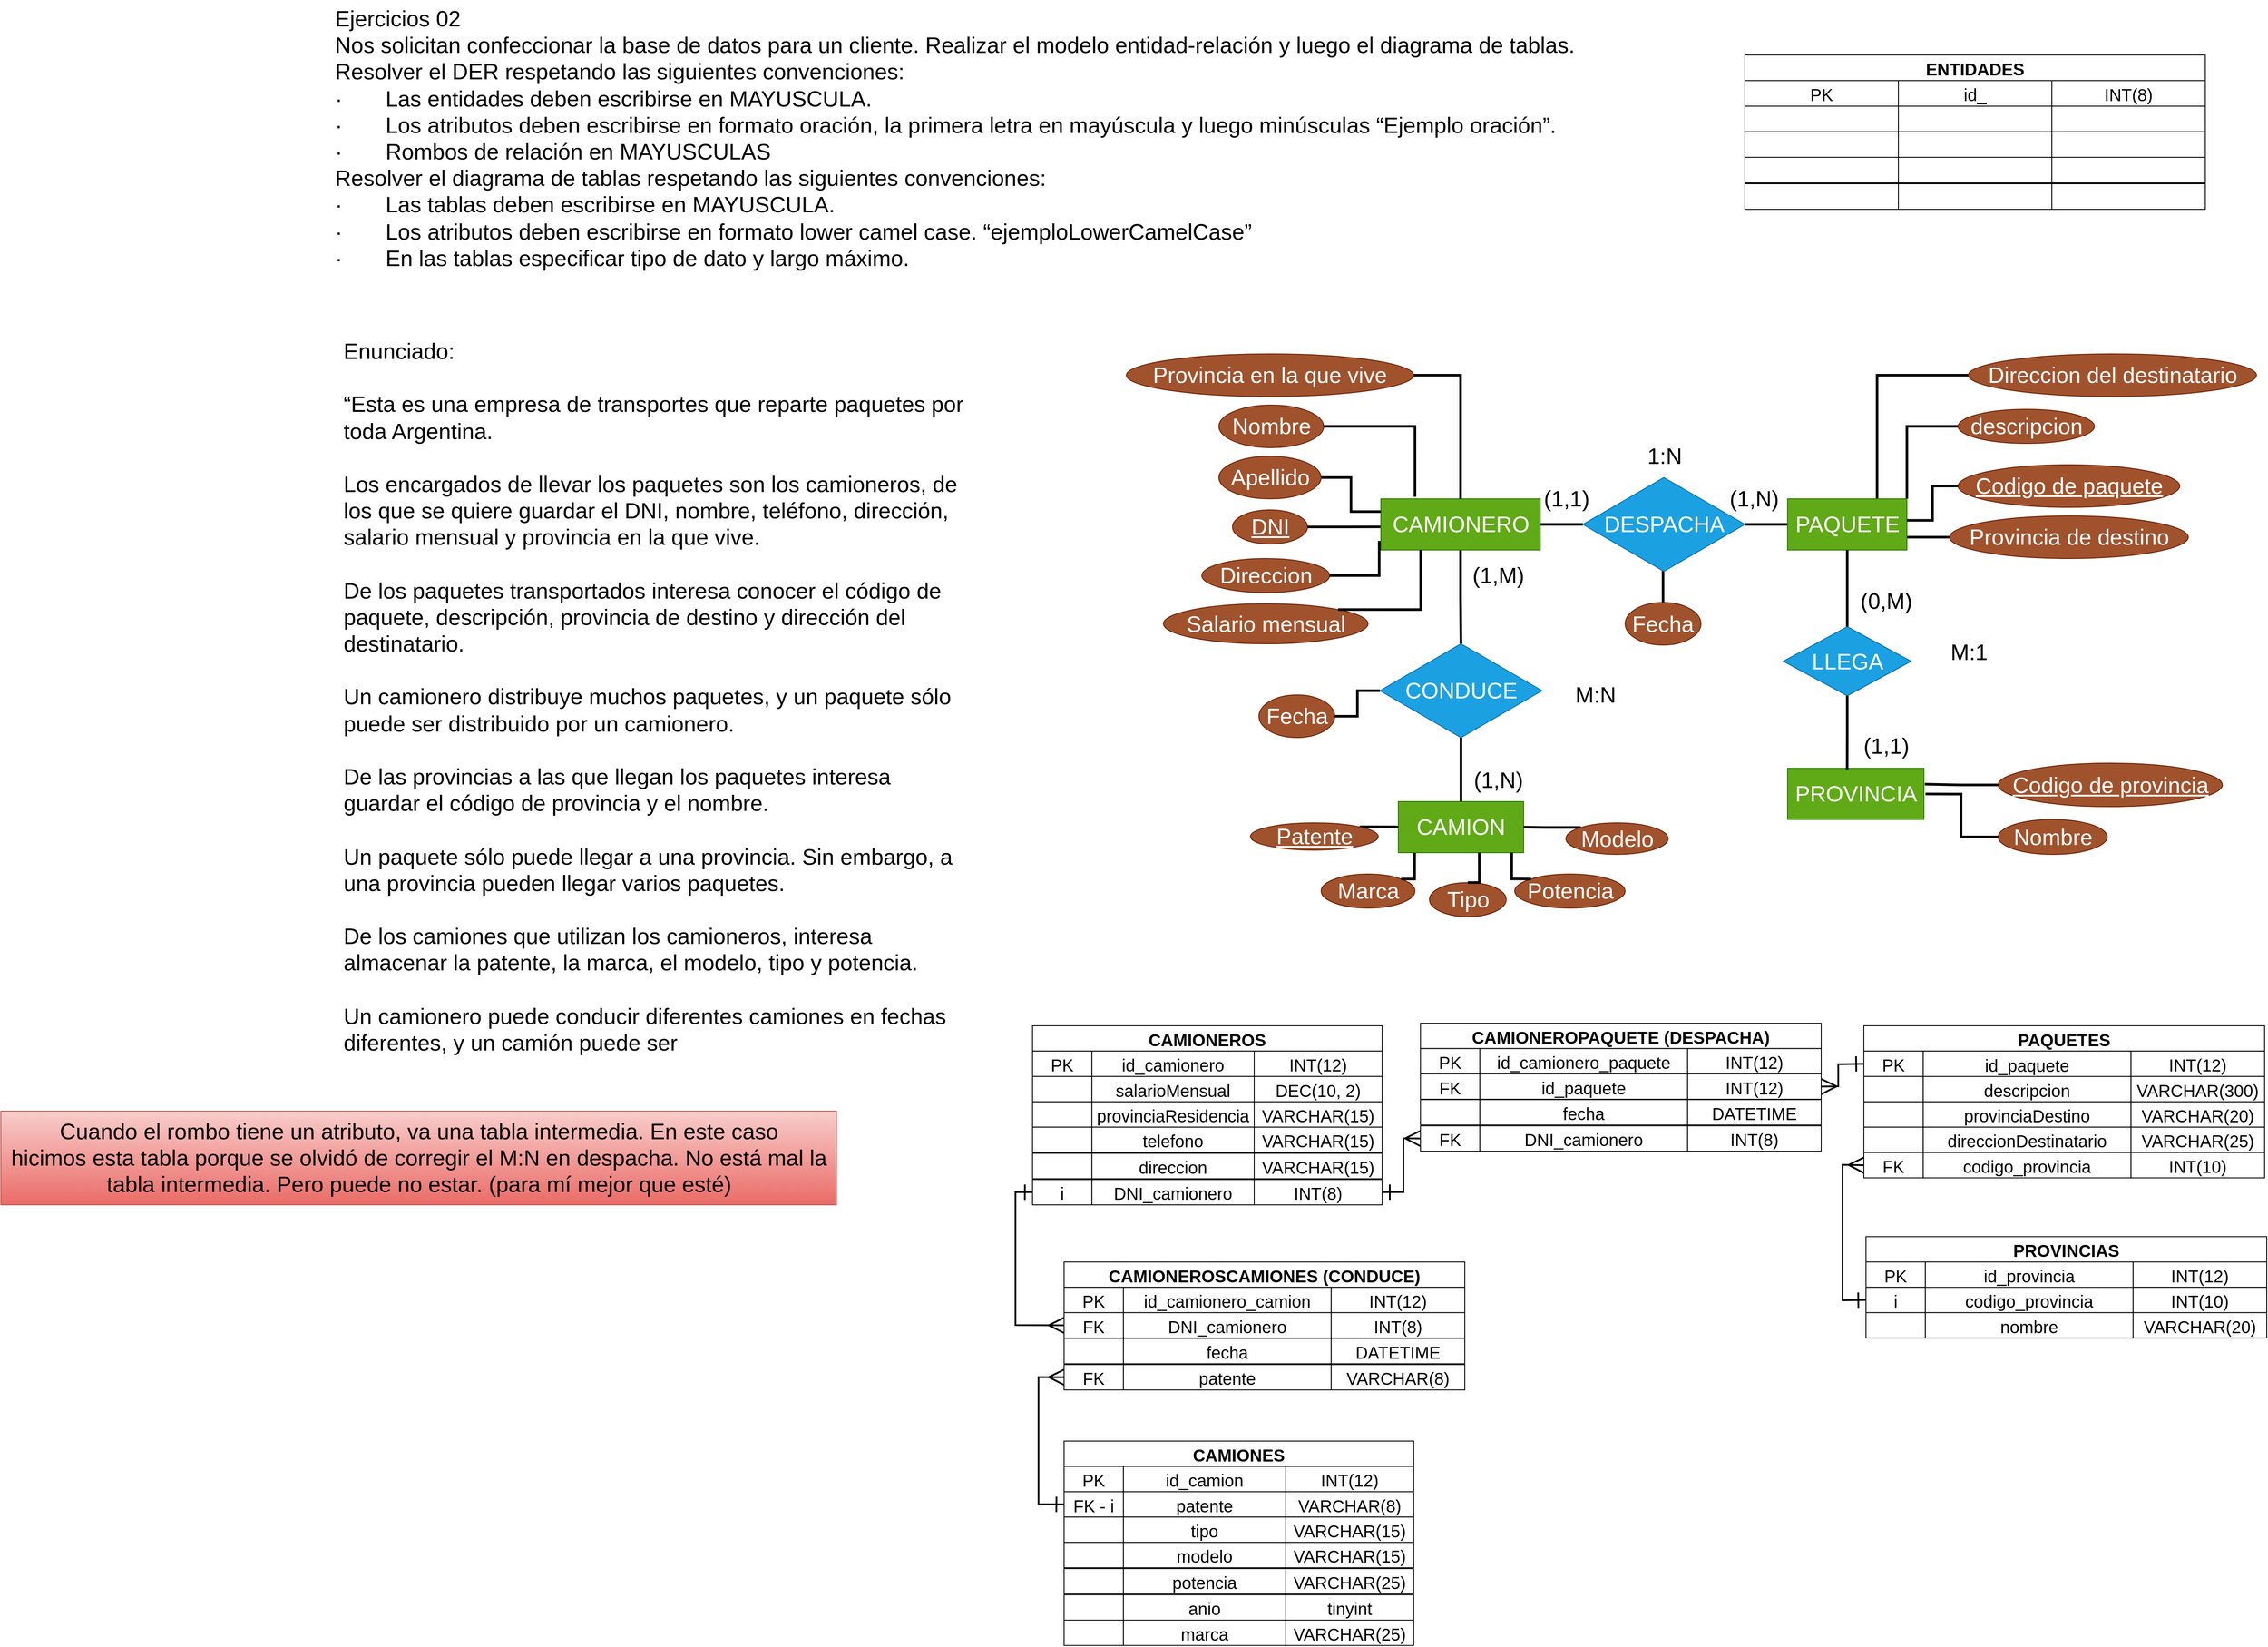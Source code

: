 <mxfile version="27.0.3">
  <diagram id="R2lEEEUBdFMjLlhIrx00" name="Page-1">
    <mxGraphModel dx="4422" dy="2402" grid="1" gridSize="10" guides="1" tooltips="1" connect="1" arrows="1" fold="1" page="1" pageScale="1" pageWidth="850" pageHeight="1100" math="0" shadow="0" extFonts="Permanent Marker^https://fonts.googleapis.com/css?family=Permanent+Marker">
      <root>
        <mxCell id="0" />
        <mxCell id="1" parent="0" />
        <mxCell id="cjYBByrVhoPnJ-2IZSXI-26" style="edgeStyle=orthogonalEdgeStyle;rounded=0;orthogonalLoop=1;jettySize=auto;html=1;exitX=1;exitY=0.5;exitDx=0;exitDy=0;entryX=0;entryY=0.5;entryDx=0;entryDy=0;endArrow=none;startFill=0;strokeWidth=3;fontSize=26;" edge="1" parent="1" source="cjYBByrVhoPnJ-2IZSXI-27" target="cjYBByrVhoPnJ-2IZSXI-39">
          <mxGeometry relative="1" as="geometry" />
        </mxCell>
        <mxCell id="cjYBByrVhoPnJ-2IZSXI-83" style="edgeStyle=orthogonalEdgeStyle;rounded=0;orthogonalLoop=1;jettySize=auto;html=1;exitX=0.5;exitY=1;exitDx=0;exitDy=0;entryX=0.5;entryY=0;entryDx=0;entryDy=0;endArrow=none;startFill=0;strokeWidth=3;" edge="1" parent="1" source="cjYBByrVhoPnJ-2IZSXI-27" target="cjYBByrVhoPnJ-2IZSXI-82">
          <mxGeometry relative="1" as="geometry" />
        </mxCell>
        <mxCell id="cjYBByrVhoPnJ-2IZSXI-27" value="CAMIONERO" style="rounded=0;whiteSpace=wrap;html=1;fontSize=26;fillColor=#60a917;fontColor=#ffffff;strokeColor=#2D7600;" vertex="1" parent="1">
          <mxGeometry x="418.5" y="-465" width="187" height="60" as="geometry" />
        </mxCell>
        <mxCell id="cjYBByrVhoPnJ-2IZSXI-28" style="edgeStyle=orthogonalEdgeStyle;rounded=0;orthogonalLoop=1;jettySize=auto;html=1;exitX=1;exitY=0.5;exitDx=0;exitDy=0;entryX=0.214;entryY=-0.04;entryDx=0;entryDy=0;strokeWidth=3;endArrow=none;startFill=0;fontSize=26;entryPerimeter=0;" edge="1" parent="1" source="cjYBByrVhoPnJ-2IZSXI-29" target="cjYBByrVhoPnJ-2IZSXI-27">
          <mxGeometry relative="1" as="geometry" />
        </mxCell>
        <mxCell id="cjYBByrVhoPnJ-2IZSXI-29" value="Nombre" style="ellipse;whiteSpace=wrap;html=1;fontSize=26;fillColor=#a0522d;fontColor=#ffffff;strokeColor=#6D1F00;" vertex="1" parent="1">
          <mxGeometry x="228.5" y="-575" width="123" height="50" as="geometry" />
        </mxCell>
        <mxCell id="cjYBByrVhoPnJ-2IZSXI-30" style="edgeStyle=orthogonalEdgeStyle;rounded=0;orthogonalLoop=1;jettySize=auto;html=1;exitX=1;exitY=0.5;exitDx=0;exitDy=0;entryX=0;entryY=0.25;entryDx=0;entryDy=0;strokeWidth=3;endArrow=none;startFill=0;fontSize=26;" edge="1" parent="1" source="cjYBByrVhoPnJ-2IZSXI-31" target="cjYBByrVhoPnJ-2IZSXI-27">
          <mxGeometry relative="1" as="geometry" />
        </mxCell>
        <mxCell id="cjYBByrVhoPnJ-2IZSXI-31" value="Apellido" style="ellipse;whiteSpace=wrap;html=1;fontSize=26;fillColor=#a0522d;fontColor=#ffffff;strokeColor=#6D1F00;" vertex="1" parent="1">
          <mxGeometry x="228.5" y="-515" width="120" height="50" as="geometry" />
        </mxCell>
        <mxCell id="cjYBByrVhoPnJ-2IZSXI-32" value="&lt;u&gt;DNI&lt;/u&gt;" style="ellipse;whiteSpace=wrap;html=1;fontSize=26;fillColor=#a0522d;fontColor=#ffffff;strokeColor=#6D1F00;" vertex="1" parent="1">
          <mxGeometry x="244.5" y="-452" width="88" height="40" as="geometry" />
        </mxCell>
        <mxCell id="cjYBByrVhoPnJ-2IZSXI-33" value="Direccion" style="ellipse;whiteSpace=wrap;html=1;fontSize=26;fillColor=#a0522d;fontColor=#ffffff;strokeColor=#6D1F00;" vertex="1" parent="1">
          <mxGeometry x="208.5" y="-395" width="150" height="40" as="geometry" />
        </mxCell>
        <mxCell id="cjYBByrVhoPnJ-2IZSXI-34" value="Salario mensual" style="ellipse;whiteSpace=wrap;html=1;fontSize=26;fillColor=#a0522d;fontColor=#ffffff;strokeColor=#6D1F00;" vertex="1" parent="1">
          <mxGeometry x="163.5" y="-342" width="240" height="47" as="geometry" />
        </mxCell>
        <mxCell id="cjYBByrVhoPnJ-2IZSXI-35" style="edgeStyle=orthogonalEdgeStyle;rounded=0;orthogonalLoop=1;jettySize=auto;html=1;exitX=1;exitY=0.5;exitDx=0;exitDy=0;entryX=-0.003;entryY=0.547;entryDx=0;entryDy=0;entryPerimeter=0;strokeWidth=3;endArrow=none;startFill=0;fontSize=26;" edge="1" parent="1" source="cjYBByrVhoPnJ-2IZSXI-32" target="cjYBByrVhoPnJ-2IZSXI-27">
          <mxGeometry relative="1" as="geometry" />
        </mxCell>
        <mxCell id="cjYBByrVhoPnJ-2IZSXI-36" style="edgeStyle=orthogonalEdgeStyle;rounded=0;orthogonalLoop=1;jettySize=auto;html=1;exitX=1;exitY=0.5;exitDx=0;exitDy=0;entryX=-0.01;entryY=0.822;entryDx=0;entryDy=0;entryPerimeter=0;strokeWidth=3;endArrow=none;startFill=0;fontSize=26;" edge="1" parent="1" source="cjYBByrVhoPnJ-2IZSXI-33" target="cjYBByrVhoPnJ-2IZSXI-27">
          <mxGeometry relative="1" as="geometry" />
        </mxCell>
        <mxCell id="cjYBByrVhoPnJ-2IZSXI-38" style="edgeStyle=orthogonalEdgeStyle;rounded=0;orthogonalLoop=1;jettySize=auto;html=1;exitX=1;exitY=0.5;exitDx=0;exitDy=0;entryX=0;entryY=0.5;entryDx=0;entryDy=0;endArrow=none;startFill=0;strokeWidth=3;fontSize=26;" edge="1" parent="1" source="cjYBByrVhoPnJ-2IZSXI-39">
          <mxGeometry relative="1" as="geometry">
            <mxPoint x="895.5" y="-435" as="targetPoint" />
          </mxGeometry>
        </mxCell>
        <mxCell id="cjYBByrVhoPnJ-2IZSXI-98" style="edgeStyle=orthogonalEdgeStyle;rounded=0;orthogonalLoop=1;jettySize=auto;html=1;exitX=0.5;exitY=1;exitDx=0;exitDy=0;entryX=0.5;entryY=0;entryDx=0;entryDy=0;endArrow=none;startFill=0;strokeWidth=3;" edge="1" parent="1" source="cjYBByrVhoPnJ-2IZSXI-39" target="cjYBByrVhoPnJ-2IZSXI-97">
          <mxGeometry relative="1" as="geometry" />
        </mxCell>
        <mxCell id="cjYBByrVhoPnJ-2IZSXI-39" value="DESPACHA" style="rhombus;whiteSpace=wrap;html=1;fontSize=26;fillColor=#1ba1e2;fontColor=#ffffff;strokeColor=#006EAF;" vertex="1" parent="1">
          <mxGeometry x="655.5" y="-490" width="190" height="110" as="geometry" />
        </mxCell>
        <mxCell id="cjYBByrVhoPnJ-2IZSXI-40" style="edgeStyle=orthogonalEdgeStyle;rounded=0;orthogonalLoop=1;jettySize=auto;html=1;exitX=0;exitY=0.5;exitDx=0;exitDy=0;entryX=0.75;entryY=0;entryDx=0;entryDy=0;strokeWidth=3;endArrow=none;startFill=0;fontSize=26;" edge="1" parent="1" source="cjYBByrVhoPnJ-2IZSXI-41" target="cjYBByrVhoPnJ-2IZSXI-50">
          <mxGeometry relative="1" as="geometry">
            <mxPoint x="1035.5" y="-465" as="targetPoint" />
          </mxGeometry>
        </mxCell>
        <mxCell id="cjYBByrVhoPnJ-2IZSXI-41" value="Direccion del destinatario" style="ellipse;whiteSpace=wrap;html=1;fontSize=26;fillColor=#a0522d;fontColor=#ffffff;strokeColor=#6D1F00;" vertex="1" parent="1">
          <mxGeometry x="1107.5" y="-635" width="338" height="50" as="geometry" />
        </mxCell>
        <mxCell id="cjYBByrVhoPnJ-2IZSXI-42" style="edgeStyle=orthogonalEdgeStyle;rounded=0;orthogonalLoop=1;jettySize=auto;html=1;exitX=0;exitY=0.5;exitDx=0;exitDy=0;entryX=1;entryY=0;entryDx=0;entryDy=0;strokeWidth=3;endArrow=none;startFill=0;fontSize=26;" edge="1" parent="1" source="cjYBByrVhoPnJ-2IZSXI-43" target="cjYBByrVhoPnJ-2IZSXI-50">
          <mxGeometry relative="1" as="geometry">
            <mxPoint x="1035.5" y="-450" as="targetPoint" />
          </mxGeometry>
        </mxCell>
        <mxCell id="cjYBByrVhoPnJ-2IZSXI-43" value="descripcion" style="ellipse;whiteSpace=wrap;html=1;fontSize=26;fillColor=#a0522d;fontColor=#ffffff;strokeColor=#6D1F00;" vertex="1" parent="1">
          <mxGeometry x="1095.5" y="-570" width="160" height="40" as="geometry" />
        </mxCell>
        <mxCell id="cjYBByrVhoPnJ-2IZSXI-44" value="&lt;u&gt;Codigo de paquete&lt;/u&gt;" style="ellipse;whiteSpace=wrap;html=1;fontSize=26;fillColor=#a0522d;fontColor=#ffffff;strokeColor=#6D1F00;" vertex="1" parent="1">
          <mxGeometry x="1095.5" y="-505" width="260" height="50" as="geometry" />
        </mxCell>
        <mxCell id="cjYBByrVhoPnJ-2IZSXI-45" style="edgeStyle=orthogonalEdgeStyle;rounded=0;orthogonalLoop=1;jettySize=auto;html=1;exitX=0;exitY=0.5;exitDx=0;exitDy=0;entryX=1;entryY=0.75;entryDx=0;entryDy=0;strokeWidth=3;endArrow=none;startFill=0;fontSize=26;" edge="1" parent="1" source="cjYBByrVhoPnJ-2IZSXI-46" target="cjYBByrVhoPnJ-2IZSXI-50">
          <mxGeometry relative="1" as="geometry" />
        </mxCell>
        <mxCell id="cjYBByrVhoPnJ-2IZSXI-46" value="Provincia de destino" style="ellipse;whiteSpace=wrap;html=1;fontSize=26;fillColor=#a0522d;fontColor=#ffffff;strokeColor=#6D1F00;" vertex="1" parent="1">
          <mxGeometry x="1085.5" y="-445" width="280" height="50" as="geometry" />
        </mxCell>
        <mxCell id="cjYBByrVhoPnJ-2IZSXI-47" value="&lt;font&gt;(1,1)&lt;/font&gt;" style="text;html=1;align=center;verticalAlign=middle;resizable=0;points=[];autosize=1;strokeColor=none;fillColor=none;fontSize=26;" vertex="1" parent="1">
          <mxGeometry x="595.5" y="-485" width="80" height="40" as="geometry" />
        </mxCell>
        <mxCell id="cjYBByrVhoPnJ-2IZSXI-48" value="&lt;font&gt;(1,N)&lt;/font&gt;" style="text;html=1;align=center;verticalAlign=middle;resizable=0;points=[];autosize=1;strokeColor=none;fillColor=none;fontSize=26;" vertex="1" parent="1">
          <mxGeometry x="815.5" y="-485" width="80" height="40" as="geometry" />
        </mxCell>
        <mxCell id="cjYBByrVhoPnJ-2IZSXI-49" value="&lt;div&gt;&lt;span style=&quot;background-color: transparent; color: light-dark(rgb(0, 0, 0), rgb(255, 255, 255));&quot;&gt;1:N&lt;/span&gt;&lt;/div&gt;" style="text;html=1;align=center;verticalAlign=middle;resizable=0;points=[];autosize=1;strokeColor=none;fillColor=none;fontSize=26;" vertex="1" parent="1">
          <mxGeometry x="720.5" y="-535" width="60" height="40" as="geometry" />
        </mxCell>
        <mxCell id="cjYBByrVhoPnJ-2IZSXI-50" value="PAQUETE" style="rounded=0;whiteSpace=wrap;html=1;fontSize=26;fillColor=#60a917;fontColor=#ffffff;strokeColor=#2D7600;" vertex="1" parent="1">
          <mxGeometry x="895.5" y="-465" width="140" height="60" as="geometry" />
        </mxCell>
        <mxCell id="cjYBByrVhoPnJ-2IZSXI-51" value="PROVINCIA" style="rounded=0;whiteSpace=wrap;html=1;fontSize=26;fillColor=#60a917;fontColor=#ffffff;strokeColor=#2D7600;" vertex="1" parent="1">
          <mxGeometry x="895.5" y="-149" width="160" height="60" as="geometry" />
        </mxCell>
        <mxCell id="cjYBByrVhoPnJ-2IZSXI-52" style="edgeStyle=orthogonalEdgeStyle;rounded=0;orthogonalLoop=1;jettySize=auto;html=1;exitX=0;exitY=0.5;exitDx=0;exitDy=0;entryX=1;entryY=0.42;entryDx=0;entryDy=0;entryPerimeter=0;strokeWidth=3;endArrow=none;startFill=0;fontSize=26;" edge="1" parent="1" source="cjYBByrVhoPnJ-2IZSXI-44" target="cjYBByrVhoPnJ-2IZSXI-50">
          <mxGeometry relative="1" as="geometry" />
        </mxCell>
        <mxCell id="cjYBByrVhoPnJ-2IZSXI-54" value="&lt;u&gt;Codigo de provincia&lt;/u&gt;" style="ellipse;whiteSpace=wrap;html=1;fontSize=26;fillColor=#a0522d;fontColor=#ffffff;strokeColor=#6D1F00;" vertex="1" parent="1">
          <mxGeometry x="1142.5" y="-155" width="263" height="51" as="geometry" />
        </mxCell>
        <mxCell id="cjYBByrVhoPnJ-2IZSXI-55" value="Nombre" style="ellipse;whiteSpace=wrap;html=1;fontSize=26;fillColor=#a0522d;fontColor=#ffffff;strokeColor=#6D1F00;" vertex="1" parent="1">
          <mxGeometry x="1142.5" y="-89" width="128" height="41" as="geometry" />
        </mxCell>
        <mxCell id="cjYBByrVhoPnJ-2IZSXI-59" value="LLEGA" style="rhombus;whiteSpace=wrap;html=1;fontSize=26;fillColor=#1ba1e2;fontColor=#ffffff;strokeColor=#006EAF;" vertex="1" parent="1">
          <mxGeometry x="890.5" y="-315" width="150" height="81" as="geometry" />
        </mxCell>
        <mxCell id="cjYBByrVhoPnJ-2IZSXI-60" style="edgeStyle=orthogonalEdgeStyle;rounded=0;orthogonalLoop=1;jettySize=auto;html=1;exitX=0;exitY=0.5;exitDx=0;exitDy=0;entryX=1.011;entryY=0.503;entryDx=0;entryDy=0;entryPerimeter=0;strokeWidth=3;endArrow=none;startFill=0;fontSize=26;" edge="1" parent="1" source="cjYBByrVhoPnJ-2IZSXI-55" target="cjYBByrVhoPnJ-2IZSXI-51">
          <mxGeometry relative="1" as="geometry" />
        </mxCell>
        <mxCell id="cjYBByrVhoPnJ-2IZSXI-62" style="edgeStyle=orthogonalEdgeStyle;rounded=0;orthogonalLoop=1;jettySize=auto;html=1;exitX=0.5;exitY=1;exitDx=0;exitDy=0;entryX=0.437;entryY=0.025;entryDx=0;entryDy=0;entryPerimeter=0;endArrow=none;startFill=0;strokeWidth=3;fontSize=26;" edge="1" parent="1" source="cjYBByrVhoPnJ-2IZSXI-59" target="cjYBByrVhoPnJ-2IZSXI-51">
          <mxGeometry relative="1" as="geometry" />
        </mxCell>
        <mxCell id="cjYBByrVhoPnJ-2IZSXI-63" style="edgeStyle=orthogonalEdgeStyle;rounded=0;orthogonalLoop=1;jettySize=auto;html=1;exitX=0.5;exitY=1;exitDx=0;exitDy=0;entryX=0.5;entryY=0;entryDx=0;entryDy=0;endArrow=none;startFill=0;strokeWidth=3;fontSize=26;" edge="1" parent="1" source="cjYBByrVhoPnJ-2IZSXI-50" target="cjYBByrVhoPnJ-2IZSXI-59">
          <mxGeometry relative="1" as="geometry">
            <mxPoint x="975.5" y="-224" as="sourcePoint" />
            <mxPoint x="975.5" y="-137" as="targetPoint" />
          </mxGeometry>
        </mxCell>
        <mxCell id="cjYBByrVhoPnJ-2IZSXI-64" value="&lt;font&gt;(1,1)&lt;/font&gt;" style="text;html=1;align=center;verticalAlign=middle;resizable=0;points=[];autosize=1;strokeColor=none;fillColor=none;fontSize=26;" vertex="1" parent="1">
          <mxGeometry x="970.5" y="-195" width="80" height="40" as="geometry" />
        </mxCell>
        <mxCell id="cjYBByrVhoPnJ-2IZSXI-65" value="&lt;font&gt;(0,M)&lt;/font&gt;" style="text;html=1;align=center;verticalAlign=middle;resizable=0;points=[];autosize=1;strokeColor=none;fillColor=none;fontSize=26;" vertex="1" parent="1">
          <mxGeometry x="970.5" y="-365" width="80" height="40" as="geometry" />
        </mxCell>
        <mxCell id="cjYBByrVhoPnJ-2IZSXI-66" value="&lt;font&gt;M:1&lt;/font&gt;" style="text;html=1;align=center;verticalAlign=middle;resizable=0;points=[];autosize=1;strokeColor=none;fillColor=none;fontSize=26;" vertex="1" parent="1">
          <mxGeometry x="1072.5" y="-305" width="70" height="40" as="geometry" />
        </mxCell>
        <mxCell id="cjYBByrVhoPnJ-2IZSXI-67" value="Enunciado:&#xa;&#xa;“Esta es una empresa de transportes que reparte paquetes por toda Argentina. &#xa;&#xa;Los encargados de llevar los paquetes son los camioneros, de los que se quiere guardar el DNI, nombre, teléfono, dirección, salario mensual y provincia en la que vive. &#xa;&#xa;De los paquetes transportados interesa conocer el código de paquete, descripción, provincia de destino y dirección del destinatario. &#xa;&#xa;Un camionero distribuye muchos paquetes, y un paquete sólo puede ser distribuido por un camionero. &#xa;&#xa;De las provincias a las que llegan los paquetes interesa guardar el código de provincia y el nombre. &#xa;&#xa;Un paquete sólo puede llegar a una provincia. Sin embargo, a una provincia pueden llegar varios paquetes. &#xa;&#xa;De los camiones que utilizan los camioneros, interesa almacenar la patente, la marca, el modelo, tipo y potencia. &#xa;&#xa;Un camionero puede conducir diferentes camiones en fechas diferentes, y un camión puede ser" style="text;whiteSpace=wrap;fontSize=26;" vertex="1" parent="1">
          <mxGeometry x="-800" y="-660" width="730" height="685" as="geometry" />
        </mxCell>
        <mxCell id="cjYBByrVhoPnJ-2IZSXI-68" value="CAMION" style="rounded=0;whiteSpace=wrap;html=1;fontSize=26;fillColor=#60a917;fontColor=#ffffff;strokeColor=#2D7600;" vertex="1" parent="1">
          <mxGeometry x="439" y="-110" width="147" height="60" as="geometry" />
        </mxCell>
        <mxCell id="cjYBByrVhoPnJ-2IZSXI-72" value="Ejercicios 02&#xa;Nos solicitan confeccionar la base de datos para un cliente. Realizar el modelo entidad-relación y luego el diagrama de tablas.&#xa;Resolver el DER respetando las siguientes convenciones:&#xa;·       Las entidades deben escribirse en MAYUSCULA.&#xa;·       Los atributos deben escribirse en formato oración, la primera letra en mayúscula y luego minúsculas “Ejemplo oración”.&#xa;·       Rombos de relación en MAYUSCULAS&#xa;Resolver el diagrama de tablas respetando las siguientes convenciones:&#xa;·       Las tablas deben escribirse en MAYUSCULA.&#xa;·       Los atributos deben escribirse en formato lower camel case. “ejemploLowerCamelCase”&#xa;·       En las tablas especificar tipo de dato y largo máximo." style="text;whiteSpace=wrap;fontSize=26;" vertex="1" parent="1">
          <mxGeometry x="-810" y="-1050" width="1460" height="310" as="geometry" />
        </mxCell>
        <mxCell id="cjYBByrVhoPnJ-2IZSXI-74" style="edgeStyle=orthogonalEdgeStyle;rounded=0;orthogonalLoop=1;jettySize=auto;html=1;exitX=1;exitY=0;exitDx=0;exitDy=0;entryX=0.25;entryY=1;entryDx=0;entryDy=0;strokeWidth=3;endArrow=none;startFill=0;fontSize=26;" edge="1" parent="1" source="cjYBByrVhoPnJ-2IZSXI-34" target="cjYBByrVhoPnJ-2IZSXI-27">
          <mxGeometry relative="1" as="geometry">
            <mxPoint x="385.5" y="-342.51" as="sourcePoint" />
            <mxPoint x="443.5" y="-383.51" as="targetPoint" />
          </mxGeometry>
        </mxCell>
        <mxCell id="cjYBByrVhoPnJ-2IZSXI-76" style="edgeStyle=orthogonalEdgeStyle;rounded=0;orthogonalLoop=1;jettySize=auto;html=1;exitX=0;exitY=0.5;exitDx=0;exitDy=0;entryX=1.006;entryY=0.31;entryDx=0;entryDy=0;entryPerimeter=0;strokeWidth=3;endArrow=none;startFill=0;fontSize=26;" edge="1" parent="1" source="cjYBByrVhoPnJ-2IZSXI-54" target="cjYBByrVhoPnJ-2IZSXI-51">
          <mxGeometry relative="1" as="geometry">
            <mxPoint x="1152.5" y="-53" as="sourcePoint" />
            <mxPoint x="1067.5" y="-109" as="targetPoint" />
          </mxGeometry>
        </mxCell>
        <mxCell id="cjYBByrVhoPnJ-2IZSXI-85" style="edgeStyle=orthogonalEdgeStyle;rounded=0;orthogonalLoop=1;jettySize=auto;html=1;exitX=1;exitY=0;exitDx=0;exitDy=0;entryX=0;entryY=0.5;entryDx=0;entryDy=0;endArrow=none;startFill=0;strokeWidth=3;" edge="1" parent="1" source="cjYBByrVhoPnJ-2IZSXI-77" target="cjYBByrVhoPnJ-2IZSXI-68">
          <mxGeometry relative="1" as="geometry" />
        </mxCell>
        <mxCell id="cjYBByrVhoPnJ-2IZSXI-77" value="&lt;u&gt;Patente&lt;/u&gt;" style="ellipse;whiteSpace=wrap;html=1;fontSize=26;fillColor=#a0522d;fontColor=#ffffff;strokeColor=#6D1F00;" vertex="1" parent="1">
          <mxGeometry x="265.5" y="-85" width="150" height="32" as="geometry" />
        </mxCell>
        <mxCell id="cjYBByrVhoPnJ-2IZSXI-78" value="Marca" style="ellipse;whiteSpace=wrap;html=1;fontSize=26;fillColor=#a0522d;fontColor=#ffffff;strokeColor=#6D1F00;" vertex="1" parent="1">
          <mxGeometry x="348.5" y="-25" width="110" height="40" as="geometry" />
        </mxCell>
        <mxCell id="cjYBByrVhoPnJ-2IZSXI-89" style="edgeStyle=orthogonalEdgeStyle;rounded=0;orthogonalLoop=1;jettySize=auto;html=1;exitX=0;exitY=0;exitDx=0;exitDy=0;entryX=1;entryY=0.5;entryDx=0;entryDy=0;endArrow=none;startFill=0;strokeWidth=3;" edge="1" parent="1" source="cjYBByrVhoPnJ-2IZSXI-79" target="cjYBByrVhoPnJ-2IZSXI-68">
          <mxGeometry relative="1" as="geometry" />
        </mxCell>
        <mxCell id="cjYBByrVhoPnJ-2IZSXI-79" value="Modelo" style="ellipse;whiteSpace=wrap;html=1;fontSize=26;fillColor=#a0522d;fontColor=#ffffff;strokeColor=#6D1F00;" vertex="1" parent="1">
          <mxGeometry x="635.5" y="-85" width="120" height="37" as="geometry" />
        </mxCell>
        <mxCell id="cjYBByrVhoPnJ-2IZSXI-80" value="Tipo" style="ellipse;whiteSpace=wrap;html=1;fontSize=26;fillColor=#a0522d;fontColor=#ffffff;strokeColor=#6D1F00;" vertex="1" parent="1">
          <mxGeometry x="475.5" y="-15" width="90" height="40" as="geometry" />
        </mxCell>
        <mxCell id="cjYBByrVhoPnJ-2IZSXI-81" value="Potencia" style="ellipse;whiteSpace=wrap;html=1;fontSize=26;fillColor=#a0522d;fontColor=#ffffff;strokeColor=#6D1F00;" vertex="1" parent="1">
          <mxGeometry x="575.5" y="-25" width="129.5" height="40" as="geometry" />
        </mxCell>
        <mxCell id="cjYBByrVhoPnJ-2IZSXI-84" style="edgeStyle=orthogonalEdgeStyle;rounded=0;orthogonalLoop=1;jettySize=auto;html=1;exitX=0.5;exitY=1;exitDx=0;exitDy=0;entryX=0.5;entryY=0;entryDx=0;entryDy=0;endArrow=none;startFill=0;strokeWidth=3;" edge="1" parent="1" source="cjYBByrVhoPnJ-2IZSXI-82" target="cjYBByrVhoPnJ-2IZSXI-68">
          <mxGeometry relative="1" as="geometry" />
        </mxCell>
        <mxCell id="cjYBByrVhoPnJ-2IZSXI-96" style="edgeStyle=orthogonalEdgeStyle;rounded=0;orthogonalLoop=1;jettySize=auto;html=1;exitX=0;exitY=0.5;exitDx=0;exitDy=0;entryX=1;entryY=0.5;entryDx=0;entryDy=0;endArrow=none;startFill=0;strokeWidth=3;" edge="1" parent="1" source="cjYBByrVhoPnJ-2IZSXI-82" target="cjYBByrVhoPnJ-2IZSXI-95">
          <mxGeometry relative="1" as="geometry" />
        </mxCell>
        <mxCell id="cjYBByrVhoPnJ-2IZSXI-82" value="CONDUCE" style="rhombus;whiteSpace=wrap;html=1;fontSize=26;fillColor=#1ba1e2;fontColor=#ffffff;strokeColor=#006EAF;" vertex="1" parent="1">
          <mxGeometry x="417.5" y="-295" width="190" height="110" as="geometry" />
        </mxCell>
        <mxCell id="cjYBByrVhoPnJ-2IZSXI-86" style="edgeStyle=orthogonalEdgeStyle;rounded=0;orthogonalLoop=1;jettySize=auto;html=1;exitX=1;exitY=0;exitDx=0;exitDy=0;entryX=0.13;entryY=1.006;entryDx=0;entryDy=0;entryPerimeter=0;endArrow=none;startFill=0;strokeWidth=3;" edge="1" parent="1" source="cjYBByrVhoPnJ-2IZSXI-78" target="cjYBByrVhoPnJ-2IZSXI-68">
          <mxGeometry relative="1" as="geometry" />
        </mxCell>
        <mxCell id="cjYBByrVhoPnJ-2IZSXI-87" style="edgeStyle=orthogonalEdgeStyle;rounded=0;orthogonalLoop=1;jettySize=auto;html=1;exitX=0.5;exitY=0;exitDx=0;exitDy=0;entryX=0.646;entryY=0.997;entryDx=0;entryDy=0;entryPerimeter=0;endArrow=none;startFill=0;strokeWidth=3;" edge="1" parent="1" source="cjYBByrVhoPnJ-2IZSXI-80" target="cjYBByrVhoPnJ-2IZSXI-68">
          <mxGeometry relative="1" as="geometry" />
        </mxCell>
        <mxCell id="cjYBByrVhoPnJ-2IZSXI-88" style="edgeStyle=orthogonalEdgeStyle;rounded=0;orthogonalLoop=1;jettySize=auto;html=1;exitX=0;exitY=0;exitDx=0;exitDy=0;entryX=0.905;entryY=0.997;entryDx=0;entryDy=0;entryPerimeter=0;endArrow=none;startFill=0;strokeWidth=3;" edge="1" parent="1" source="cjYBByrVhoPnJ-2IZSXI-81" target="cjYBByrVhoPnJ-2IZSXI-68">
          <mxGeometry relative="1" as="geometry" />
        </mxCell>
        <mxCell id="cjYBByrVhoPnJ-2IZSXI-90" value="&lt;font&gt;(1,M)&lt;/font&gt;" style="text;html=1;align=center;verticalAlign=middle;resizable=0;points=[];autosize=1;strokeColor=none;fillColor=none;fontSize=26;" vertex="1" parent="1">
          <mxGeometry x="515.5" y="-395" width="80" height="40" as="geometry" />
        </mxCell>
        <mxCell id="cjYBByrVhoPnJ-2IZSXI-91" value="&lt;font&gt;(1,N)&lt;/font&gt;" style="text;html=1;align=center;verticalAlign=middle;resizable=0;points=[];autosize=1;strokeColor=none;fillColor=none;fontSize=26;" vertex="1" parent="1">
          <mxGeometry x="515.5" y="-155" width="80" height="40" as="geometry" />
        </mxCell>
        <mxCell id="cjYBByrVhoPnJ-2IZSXI-92" value="&lt;div&gt;&lt;span style=&quot;background-color: transparent; color: light-dark(rgb(0, 0, 0), rgb(255, 255, 255));&quot;&gt;M:N&lt;/span&gt;&lt;/div&gt;" style="text;html=1;align=center;verticalAlign=middle;resizable=0;points=[];autosize=1;strokeColor=none;fillColor=none;fontSize=26;" vertex="1" parent="1">
          <mxGeometry x="635" y="-255" width="70" height="40" as="geometry" />
        </mxCell>
        <mxCell id="cjYBByrVhoPnJ-2IZSXI-94" style="edgeStyle=orthogonalEdgeStyle;rounded=0;orthogonalLoop=1;jettySize=auto;html=1;exitX=1;exitY=0.5;exitDx=0;exitDy=0;entryX=0.5;entryY=0;entryDx=0;entryDy=0;endArrow=none;startFill=0;strokeWidth=3;" edge="1" parent="1" source="cjYBByrVhoPnJ-2IZSXI-93" target="cjYBByrVhoPnJ-2IZSXI-27">
          <mxGeometry relative="1" as="geometry" />
        </mxCell>
        <mxCell id="cjYBByrVhoPnJ-2IZSXI-93" value="Provincia en la que vive" style="ellipse;whiteSpace=wrap;html=1;fontSize=26;fillColor=#a0522d;fontColor=#ffffff;strokeColor=#6D1F00;" vertex="1" parent="1">
          <mxGeometry x="120" y="-635" width="337" height="50" as="geometry" />
        </mxCell>
        <mxCell id="cjYBByrVhoPnJ-2IZSXI-95" value="Fecha" style="ellipse;whiteSpace=wrap;html=1;fontSize=26;fillColor=#a0522d;fontColor=#ffffff;strokeColor=#6D1F00;" vertex="1" parent="1">
          <mxGeometry x="275.5" y="-235" width="89" height="50" as="geometry" />
        </mxCell>
        <mxCell id="cjYBByrVhoPnJ-2IZSXI-97" value="Fecha" style="ellipse;whiteSpace=wrap;html=1;fontSize=26;fillColor=#a0522d;fontColor=#ffffff;strokeColor=#6D1F00;" vertex="1" parent="1">
          <mxGeometry x="705" y="-343.5" width="89" height="50" as="geometry" />
        </mxCell>
        <mxCell id="cjYBByrVhoPnJ-2IZSXI-169" value="" style="shape=tableRow;horizontal=0;startSize=0;swimlaneHead=0;swimlaneBody=0;fillColor=none;collapsible=0;dropTarget=0;points=[[0,0.5],[1,0.5]];portConstraint=eastwest;top=0;left=0;right=0;bottom=0;fontSize=26;" vertex="1" parent="1">
          <mxGeometry x="740" y="-600" width="270" height="35" as="geometry" />
        </mxCell>
        <mxCell id="cjYBByrVhoPnJ-2IZSXI-170" value="" style="shape=partialRectangle;connectable=0;fillColor=none;top=0;left=0;bottom=0;right=0;editable=1;overflow=hidden;whiteSpace=wrap;html=1;fontSize=26;" vertex="1" parent="cjYBByrVhoPnJ-2IZSXI-169">
          <mxGeometry width="40" height="35" as="geometry">
            <mxRectangle width="40" height="35" as="alternateBounds" />
          </mxGeometry>
        </mxCell>
        <mxCell id="cjYBByrVhoPnJ-2IZSXI-251" value="Row 3" style="shape=rectangle;fillColor=#FFFFFF;strokeColor=#000000;fontSize=20;" vertex="1" parent="1">
          <mxGeometry x="985.5" y="-975.5" width="180" height="30" as="geometry" />
        </mxCell>
        <mxCell id="cjYBByrVhoPnJ-2IZSXI-252" value="date" style="shape=rectangle;fillColor=#FFFFFF;strokeColor=#000000;fontSize=20;" vertex="1" parent="1">
          <mxGeometry x="1165.5" y="-975.5" width="180" height="30" as="geometry" />
        </mxCell>
        <mxCell id="cjYBByrVhoPnJ-2IZSXI-253" value="ENTIDADES" style="shape=rectangle;fillColor=#FFFFFF;strokeColor=#000000;fontSize=20;align=center;fontStyle=1;" vertex="1" parent="1">
          <mxGeometry x="845.5" y="-985.5" width="540" height="30" as="geometry" />
        </mxCell>
        <mxCell id="cjYBByrVhoPnJ-2IZSXI-254" value="PK" style="shape=rectangle;fillColor=#FFFFFF;strokeColor=#000000;fontSize=20;align=center;fontStyle=0;" vertex="1" parent="1">
          <mxGeometry x="845.5" y="-955.5" width="180" height="30" as="geometry" />
        </mxCell>
        <mxCell id="cjYBByrVhoPnJ-2IZSXI-255" value="id_" style="shape=rectangle;fillColor=#FFFFFF;strokeColor=#000000;fontSize=20;align=center;fontStyle=0;" vertex="1" parent="1">
          <mxGeometry x="1025.5" y="-955.5" width="180" height="30" as="geometry" />
        </mxCell>
        <mxCell id="cjYBByrVhoPnJ-2IZSXI-256" value="INT(8)" style="shape=rectangle;fillColor=#FFFFFF;strokeColor=#000000;fontSize=20;align=center;fontStyle=0;" vertex="1" parent="1">
          <mxGeometry x="1205.5" y="-955.5" width="180" height="30" as="geometry" />
        </mxCell>
        <mxCell id="cjYBByrVhoPnJ-2IZSXI-257" value="" style="shape=rectangle;fillColor=#FFFFFF;strokeColor=#000000;fontSize=20;align=center;" vertex="1" parent="1">
          <mxGeometry x="845.5" y="-925.5" width="180" height="30" as="geometry" />
        </mxCell>
        <mxCell id="cjYBByrVhoPnJ-2IZSXI-258" value="" style="shape=rectangle;fillColor=#FFFFFF;strokeColor=#000000;fontSize=20;align=center;fontStyle=0" vertex="1" parent="1">
          <mxGeometry x="1025.5" y="-925.5" width="180" height="30" as="geometry" />
        </mxCell>
        <mxCell id="cjYBByrVhoPnJ-2IZSXI-259" value="" style="shape=rectangle;fillColor=#FFFFFF;strokeColor=#000000;fontSize=20;align=center;fontStyle=0" vertex="1" parent="1">
          <mxGeometry x="1205.5" y="-925.5" width="180" height="30" as="geometry" />
        </mxCell>
        <mxCell id="cjYBByrVhoPnJ-2IZSXI-260" value="" style="shape=rectangle;fillColor=#FFFFFF;strokeColor=#000000;fontSize=20;align=center;" vertex="1" parent="1">
          <mxGeometry x="845.5" y="-895.5" width="180" height="30" as="geometry" />
        </mxCell>
        <mxCell id="cjYBByrVhoPnJ-2IZSXI-261" value="" style="shape=rectangle;fillColor=#FFFFFF;strokeColor=#000000;fontSize=20;align=center;fontStyle=0" vertex="1" parent="1">
          <mxGeometry x="1025.5" y="-895.5" width="180" height="30" as="geometry" />
        </mxCell>
        <mxCell id="cjYBByrVhoPnJ-2IZSXI-262" value="" style="shape=rectangle;fillColor=#FFFFFF;strokeColor=#000000;fontSize=20;align=center;fontStyle=0" vertex="1" parent="1">
          <mxGeometry x="1205.5" y="-895.5" width="180" height="30" as="geometry" />
        </mxCell>
        <mxCell id="cjYBByrVhoPnJ-2IZSXI-263" value="" style="shape=rectangle;fillColor=#FFFFFF;strokeColor=#000000;fontSize=20;align=center;" vertex="1" parent="1">
          <mxGeometry x="845.5" y="-865.5" width="180" height="30" as="geometry" />
        </mxCell>
        <mxCell id="cjYBByrVhoPnJ-2IZSXI-264" value="" style="shape=rectangle;fillColor=#FFFFFF;strokeColor=#000000;fontSize=20;align=center;fontStyle=0" vertex="1" parent="1">
          <mxGeometry x="1025.5" y="-865.5" width="180" height="30" as="geometry" />
        </mxCell>
        <mxCell id="cjYBByrVhoPnJ-2IZSXI-265" value="" style="shape=rectangle;fillColor=#FFFFFF;strokeColor=#000000;fontSize=20;align=center;fontStyle=0" vertex="1" parent="1">
          <mxGeometry x="1205.5" y="-865.5" width="180" height="30" as="geometry" />
        </mxCell>
        <mxCell id="cjYBByrVhoPnJ-2IZSXI-266" value="" style="shape=rectangle;fillColor=#FFFFFF;strokeColor=#000000;fontSize=20;align=center;" vertex="1" parent="1">
          <mxGeometry x="845.5" y="-834.5" width="180" height="30" as="geometry" />
        </mxCell>
        <mxCell id="cjYBByrVhoPnJ-2IZSXI-267" value="" style="shape=rectangle;fillColor=#FFFFFF;strokeColor=#000000;fontSize=20;align=center;fontStyle=0" vertex="1" parent="1">
          <mxGeometry x="1025.5" y="-834.5" width="180" height="30" as="geometry" />
        </mxCell>
        <mxCell id="cjYBByrVhoPnJ-2IZSXI-268" value="" style="shape=rectangle;fillColor=#FFFFFF;strokeColor=#000000;fontSize=20;align=center;fontStyle=0" vertex="1" parent="1">
          <mxGeometry x="1205.5" y="-834.5" width="180" height="30" as="geometry" />
        </mxCell>
        <mxCell id="cjYBByrVhoPnJ-2IZSXI-299" value="" style="endArrow=ERmany;html=1;rounded=0;entryX=0;entryY=0.5;entryDx=0;entryDy=0;exitX=1;exitY=0.5;exitDx=0;exitDy=0;endFill=0;startArrow=ERone;startFill=0;strokeWidth=2;targetPerimeterSpacing=3;sourcePerimeterSpacing=2;endSize=15;startSize=15;" edge="1" parent="1" source="cjYBByrVhoPnJ-2IZSXI-290" target="cjYBByrVhoPnJ-2IZSXI-292">
          <mxGeometry width="50" height="50" relative="1" as="geometry">
            <mxPoint x="460" y="373" as="sourcePoint" />
            <mxPoint x="510" y="323" as="targetPoint" />
            <Array as="points">
              <mxPoint x="445" y="348" />
              <mxPoint x="445" y="285" />
            </Array>
          </mxGeometry>
        </mxCell>
        <mxCell id="cjYBByrVhoPnJ-2IZSXI-300" value="" style="group" vertex="1" connectable="0" parent="1">
          <mxGeometry x="465" y="90" width="470" height="210" as="geometry" />
        </mxCell>
        <mxCell id="cjYBByrVhoPnJ-2IZSXI-270" value="Row 3" style="shape=rectangle;fillColor=#FFFFFF;strokeColor=#000000;fontSize=20;container=0;" vertex="1" parent="cjYBByrVhoPnJ-2IZSXI-300">
          <mxGeometry x="121.852" y="69.906" width="156.667" height="29.717" as="geometry" />
        </mxCell>
        <mxCell id="cjYBByrVhoPnJ-2IZSXI-271" value="date" style="shape=rectangle;fillColor=#FFFFFF;strokeColor=#000000;fontSize=20;container=0;" vertex="1" parent="cjYBByrVhoPnJ-2IZSXI-300">
          <mxGeometry x="278.519" y="69.906" width="156.667" height="29.717" as="geometry" />
        </mxCell>
        <mxCell id="cjYBByrVhoPnJ-2IZSXI-272" value="CAMIONEROPAQUETE (DESPACHA)" style="shape=rectangle;fillColor=#FFFFFF;strokeColor=#000000;fontSize=20;align=center;fontStyle=1;container=0;" vertex="1" parent="cjYBByrVhoPnJ-2IZSXI-300">
          <mxGeometry y="60" width="470" height="29.717" as="geometry" />
        </mxCell>
        <mxCell id="cjYBByrVhoPnJ-2IZSXI-273" value="PK" style="shape=rectangle;fillColor=#FFFFFF;strokeColor=#000000;fontSize=20;align=center;fontStyle=0;container=0;" vertex="1" parent="cjYBByrVhoPnJ-2IZSXI-300">
          <mxGeometry y="89.717" width="69.63" height="29.717" as="geometry" />
        </mxCell>
        <mxCell id="cjYBByrVhoPnJ-2IZSXI-274" value="id_camionero_paquete" style="shape=rectangle;fillColor=#FFFFFF;strokeColor=#000000;fontSize=20;align=center;fontStyle=0;container=0;" vertex="1" parent="cjYBByrVhoPnJ-2IZSXI-300">
          <mxGeometry x="69.63" y="89.717" width="243.704" height="29.717" as="geometry" />
        </mxCell>
        <mxCell id="cjYBByrVhoPnJ-2IZSXI-275" value="INT(12)" style="shape=rectangle;fillColor=#FFFFFF;strokeColor=#000000;fontSize=20;align=center;fontStyle=0;container=0;" vertex="1" parent="cjYBByrVhoPnJ-2IZSXI-300">
          <mxGeometry x="313.333" y="89.717" width="156.667" height="29.717" as="geometry" />
        </mxCell>
        <mxCell id="cjYBByrVhoPnJ-2IZSXI-276" value="FK" style="shape=rectangle;fillColor=#FFFFFF;strokeColor=#000000;fontSize=20;align=center;container=0;" vertex="1" parent="cjYBByrVhoPnJ-2IZSXI-300">
          <mxGeometry y="119.434" width="69.63" height="29.717" as="geometry" />
        </mxCell>
        <mxCell id="cjYBByrVhoPnJ-2IZSXI-277" value="id_paquete" style="shape=rectangle;fillColor=#FFFFFF;strokeColor=#000000;fontSize=20;align=center;fontStyle=0;container=0;" vertex="1" parent="cjYBByrVhoPnJ-2IZSXI-300">
          <mxGeometry x="69.63" y="119.434" width="243.704" height="29.717" as="geometry" />
        </mxCell>
        <mxCell id="cjYBByrVhoPnJ-2IZSXI-278" value="INT(12)" style="shape=rectangle;fillColor=#FFFFFF;strokeColor=#000000;fontSize=20;align=center;fontStyle=0;container=0;" vertex="1" parent="cjYBByrVhoPnJ-2IZSXI-300">
          <mxGeometry x="313.333" y="119.434" width="156.667" height="29.717" as="geometry" />
        </mxCell>
        <mxCell id="cjYBByrVhoPnJ-2IZSXI-285" value="" style="shape=rectangle;fillColor=#FFFFFF;strokeColor=#000000;fontSize=20;align=center;container=0;" vertex="1" parent="cjYBByrVhoPnJ-2IZSXI-300">
          <mxGeometry y="149.575" width="69.63" height="29.717" as="geometry" />
        </mxCell>
        <mxCell id="cjYBByrVhoPnJ-2IZSXI-286" value="fecha" style="shape=rectangle;fillColor=#FFFFFF;strokeColor=#000000;fontSize=20;align=center;fontStyle=0;container=0;" vertex="1" parent="cjYBByrVhoPnJ-2IZSXI-300">
          <mxGeometry x="69.63" y="149.575" width="243.704" height="29.717" as="geometry" />
        </mxCell>
        <mxCell id="cjYBByrVhoPnJ-2IZSXI-287" value="DATETIME" style="shape=rectangle;fillColor=#FFFFFF;strokeColor=#000000;fontSize=20;align=center;fontStyle=0;container=0;" vertex="1" parent="cjYBByrVhoPnJ-2IZSXI-300">
          <mxGeometry x="313.333" y="149.575" width="156.667" height="29.717" as="geometry" />
        </mxCell>
        <mxCell id="cjYBByrVhoPnJ-2IZSXI-292" value="FK" style="shape=rectangle;fillColor=#FFFFFF;strokeColor=#000000;fontSize=20;align=center;container=0;" vertex="1" parent="cjYBByrVhoPnJ-2IZSXI-300">
          <mxGeometry y="180.283" width="69.63" height="29.717" as="geometry" />
        </mxCell>
        <mxCell id="cjYBByrVhoPnJ-2IZSXI-293" value="DNI_camionero" style="shape=rectangle;fillColor=#FFFFFF;strokeColor=#000000;fontSize=20;align=center;fontStyle=0;container=0;" vertex="1" parent="cjYBByrVhoPnJ-2IZSXI-300">
          <mxGeometry x="69.63" y="180.283" width="243.704" height="29.717" as="geometry" />
        </mxCell>
        <mxCell id="cjYBByrVhoPnJ-2IZSXI-294" value="INT(8)" style="shape=rectangle;fillColor=#FFFFFF;strokeColor=#000000;fontSize=20;align=center;fontStyle=0;container=0;" vertex="1" parent="cjYBByrVhoPnJ-2IZSXI-300">
          <mxGeometry x="313.333" y="180.283" width="156.667" height="29.717" as="geometry" />
        </mxCell>
        <mxCell id="cjYBByrVhoPnJ-2IZSXI-301" value="" style="group" vertex="1" connectable="0" parent="1">
          <mxGeometry x="10" y="153" width="410" height="210" as="geometry" />
        </mxCell>
        <mxCell id="cjYBByrVhoPnJ-2IZSXI-215" value="Row 3" style="shape=rectangle;fillColor=#FFFFFF;strokeColor=#000000;fontSize=20;container=0;" vertex="1" parent="cjYBByrVhoPnJ-2IZSXI-301">
          <mxGeometry x="121.852" y="9.906" width="156.667" height="29.717" as="geometry" />
        </mxCell>
        <mxCell id="cjYBByrVhoPnJ-2IZSXI-217" value="CAMIONEROS" style="shape=rectangle;fillColor=#FFFFFF;strokeColor=#000000;fontSize=20;align=center;fontStyle=1;container=0;" vertex="1" parent="cjYBByrVhoPnJ-2IZSXI-301">
          <mxGeometry width="410" height="29.72" as="geometry" />
        </mxCell>
        <mxCell id="cjYBByrVhoPnJ-2IZSXI-218" value="PK" style="shape=rectangle;fillColor=#FFFFFF;strokeColor=#000000;fontSize=20;align=center;fontStyle=0;container=0;" vertex="1" parent="cjYBByrVhoPnJ-2IZSXI-301">
          <mxGeometry y="29.717" width="69.63" height="29.717" as="geometry" />
        </mxCell>
        <mxCell id="cjYBByrVhoPnJ-2IZSXI-219" value="id_camionero" style="shape=rectangle;fillColor=#FFFFFF;strokeColor=#000000;fontSize=20;align=center;fontStyle=0;container=0;" vertex="1" parent="cjYBByrVhoPnJ-2IZSXI-301">
          <mxGeometry x="69.63" y="29.72" width="190.37" height="29.72" as="geometry" />
        </mxCell>
        <mxCell id="cjYBByrVhoPnJ-2IZSXI-220" value="INT(12)" style="shape=rectangle;fillColor=#FFFFFF;strokeColor=#000000;fontSize=20;align=center;fontStyle=0;container=0;" vertex="1" parent="cjYBByrVhoPnJ-2IZSXI-301">
          <mxGeometry x="260" y="29.72" width="150" height="29.72" as="geometry" />
        </mxCell>
        <mxCell id="cjYBByrVhoPnJ-2IZSXI-221" value="" style="shape=rectangle;fillColor=#FFFFFF;strokeColor=#000000;fontSize=20;align=center;container=0;" vertex="1" parent="cjYBByrVhoPnJ-2IZSXI-301">
          <mxGeometry y="59.434" width="69.63" height="29.717" as="geometry" />
        </mxCell>
        <mxCell id="cjYBByrVhoPnJ-2IZSXI-222" value="salarioMensual" style="shape=rectangle;fillColor=#FFFFFF;strokeColor=#000000;fontSize=20;align=center;fontStyle=0;container=0;" vertex="1" parent="cjYBByrVhoPnJ-2IZSXI-301">
          <mxGeometry x="69.63" y="59.43" width="190.37" height="29.72" as="geometry" />
        </mxCell>
        <mxCell id="cjYBByrVhoPnJ-2IZSXI-223" value="DEC(10, 2)" style="shape=rectangle;fillColor=#FFFFFF;strokeColor=#000000;fontSize=20;align=center;fontStyle=0;container=0;" vertex="1" parent="cjYBByrVhoPnJ-2IZSXI-301">
          <mxGeometry x="260" y="59.43" width="150" height="29.72" as="geometry" />
        </mxCell>
        <mxCell id="cjYBByrVhoPnJ-2IZSXI-224" value="" style="shape=rectangle;fillColor=#FFFFFF;strokeColor=#000000;fontSize=20;align=center;container=0;" vertex="1" parent="cjYBByrVhoPnJ-2IZSXI-301">
          <mxGeometry y="89.151" width="69.63" height="29.717" as="geometry" />
        </mxCell>
        <mxCell id="cjYBByrVhoPnJ-2IZSXI-225" value="provinciaResidencia" style="shape=rectangle;fillColor=#FFFFFF;strokeColor=#000000;fontSize=20;align=center;fontStyle=0;container=0;" vertex="1" parent="cjYBByrVhoPnJ-2IZSXI-301">
          <mxGeometry x="69.63" y="89.15" width="190.37" height="29.72" as="geometry" />
        </mxCell>
        <mxCell id="cjYBByrVhoPnJ-2IZSXI-226" value="VARCHAR(15)" style="shape=rectangle;fillColor=#FFFFFF;strokeColor=#000000;fontSize=20;align=center;fontStyle=0;container=0;" vertex="1" parent="cjYBByrVhoPnJ-2IZSXI-301">
          <mxGeometry x="260" y="89.15" width="150" height="29.72" as="geometry" />
        </mxCell>
        <mxCell id="cjYBByrVhoPnJ-2IZSXI-227" value="" style="shape=rectangle;fillColor=#FFFFFF;strokeColor=#000000;fontSize=20;align=center;container=0;" vertex="1" parent="cjYBByrVhoPnJ-2IZSXI-301">
          <mxGeometry y="118.868" width="69.63" height="29.717" as="geometry" />
        </mxCell>
        <mxCell id="cjYBByrVhoPnJ-2IZSXI-228" value="telefono" style="shape=rectangle;fillColor=#FFFFFF;strokeColor=#000000;fontSize=20;align=center;fontStyle=0;container=0;" vertex="1" parent="cjYBByrVhoPnJ-2IZSXI-301">
          <mxGeometry x="69.63" y="118.87" width="190.37" height="29.72" as="geometry" />
        </mxCell>
        <mxCell id="cjYBByrVhoPnJ-2IZSXI-229" value="VARCHAR(15)" style="shape=rectangle;fillColor=#FFFFFF;strokeColor=#000000;fontSize=20;align=center;fontStyle=0;container=0;" vertex="1" parent="cjYBByrVhoPnJ-2IZSXI-301">
          <mxGeometry x="260" y="118.87" width="150" height="29.72" as="geometry" />
        </mxCell>
        <mxCell id="cjYBByrVhoPnJ-2IZSXI-230" value="" style="shape=rectangle;fillColor=#FFFFFF;strokeColor=#000000;fontSize=20;align=center;container=0;" vertex="1" parent="cjYBByrVhoPnJ-2IZSXI-301">
          <mxGeometry y="149.575" width="69.63" height="29.717" as="geometry" />
        </mxCell>
        <mxCell id="cjYBByrVhoPnJ-2IZSXI-231" value="direccion" style="shape=rectangle;fillColor=#FFFFFF;strokeColor=#000000;fontSize=20;align=center;fontStyle=0;container=0;" vertex="1" parent="cjYBByrVhoPnJ-2IZSXI-301">
          <mxGeometry x="69.63" y="149.58" width="190.37" height="29.72" as="geometry" />
        </mxCell>
        <mxCell id="cjYBByrVhoPnJ-2IZSXI-232" value="VARCHAR(15)" style="shape=rectangle;fillColor=#FFFFFF;strokeColor=#000000;fontSize=20;align=center;fontStyle=0;container=0;" vertex="1" parent="cjYBByrVhoPnJ-2IZSXI-301">
          <mxGeometry x="260" y="149.58" width="150" height="29.72" as="geometry" />
        </mxCell>
        <mxCell id="cjYBByrVhoPnJ-2IZSXI-288" value="i" style="shape=rectangle;fillColor=#FFFFFF;strokeColor=#000000;fontSize=20;align=center;container=0;" vertex="1" parent="cjYBByrVhoPnJ-2IZSXI-301">
          <mxGeometry y="180.283" width="69.63" height="29.717" as="geometry" />
        </mxCell>
        <mxCell id="cjYBByrVhoPnJ-2IZSXI-289" value="DNI_camionero" style="shape=rectangle;fillColor=#FFFFFF;strokeColor=#000000;fontSize=20;align=center;fontStyle=0;container=0;" vertex="1" parent="cjYBByrVhoPnJ-2IZSXI-301">
          <mxGeometry x="69.63" y="180.28" width="190.37" height="29.72" as="geometry" />
        </mxCell>
        <mxCell id="cjYBByrVhoPnJ-2IZSXI-290" value="INT(8)" style="shape=rectangle;fillColor=#FFFFFF;strokeColor=#000000;fontSize=20;align=center;fontStyle=0;container=0;" vertex="1" parent="cjYBByrVhoPnJ-2IZSXI-301">
          <mxGeometry x="260" y="180.28" width="150" height="29.72" as="geometry" />
        </mxCell>
        <mxCell id="cjYBByrVhoPnJ-2IZSXI-303" value="" style="group" vertex="1" connectable="0" parent="1">
          <mxGeometry x="985" y="153" width="470" height="210" as="geometry" />
        </mxCell>
        <mxCell id="cjYBByrVhoPnJ-2IZSXI-304" value="Row 3" style="shape=rectangle;fillColor=#FFFFFF;strokeColor=#000000;fontSize=20;container=0;" vertex="1" parent="cjYBByrVhoPnJ-2IZSXI-303">
          <mxGeometry x="121.852" y="9.906" width="156.667" height="29.717" as="geometry" />
        </mxCell>
        <mxCell id="cjYBByrVhoPnJ-2IZSXI-305" value="date" style="shape=rectangle;fillColor=#FFFFFF;strokeColor=#000000;fontSize=20;container=0;" vertex="1" parent="cjYBByrVhoPnJ-2IZSXI-303">
          <mxGeometry x="278.519" y="9.906" width="156.667" height="29.717" as="geometry" />
        </mxCell>
        <mxCell id="cjYBByrVhoPnJ-2IZSXI-306" value="PAQUETES" style="shape=rectangle;fillColor=#FFFFFF;strokeColor=#000000;fontSize=20;align=center;fontStyle=1;container=0;" vertex="1" parent="cjYBByrVhoPnJ-2IZSXI-303">
          <mxGeometry width="470" height="29.717" as="geometry" />
        </mxCell>
        <mxCell id="cjYBByrVhoPnJ-2IZSXI-307" value="PK" style="shape=rectangle;fillColor=#FFFFFF;strokeColor=#000000;fontSize=20;align=center;fontStyle=0;container=0;" vertex="1" parent="cjYBByrVhoPnJ-2IZSXI-303">
          <mxGeometry y="29.717" width="69.63" height="29.717" as="geometry" />
        </mxCell>
        <mxCell id="cjYBByrVhoPnJ-2IZSXI-308" value="id_paquete" style="shape=rectangle;fillColor=#FFFFFF;strokeColor=#000000;fontSize=20;align=center;fontStyle=0;container=0;" vertex="1" parent="cjYBByrVhoPnJ-2IZSXI-303">
          <mxGeometry x="69.63" y="29.72" width="243.7" height="30.28" as="geometry" />
        </mxCell>
        <mxCell id="cjYBByrVhoPnJ-2IZSXI-309" value="INT(12)" style="shape=rectangle;fillColor=#FFFFFF;strokeColor=#000000;fontSize=20;align=center;fontStyle=0;container=0;" vertex="1" parent="cjYBByrVhoPnJ-2IZSXI-303">
          <mxGeometry x="313.333" y="29.717" width="156.667" height="29.717" as="geometry" />
        </mxCell>
        <mxCell id="cjYBByrVhoPnJ-2IZSXI-310" value="" style="shape=rectangle;fillColor=#FFFFFF;strokeColor=#000000;fontSize=20;align=center;container=0;" vertex="1" parent="cjYBByrVhoPnJ-2IZSXI-303">
          <mxGeometry y="59.434" width="69.63" height="29.717" as="geometry" />
        </mxCell>
        <mxCell id="cjYBByrVhoPnJ-2IZSXI-311" value="descripcion" style="shape=rectangle;fillColor=#FFFFFF;strokeColor=#000000;fontSize=20;align=center;fontStyle=0;container=0;" vertex="1" parent="cjYBByrVhoPnJ-2IZSXI-303">
          <mxGeometry x="69.63" y="59.434" width="243.704" height="29.717" as="geometry" />
        </mxCell>
        <mxCell id="cjYBByrVhoPnJ-2IZSXI-312" value="VARCHAR(300)" style="shape=rectangle;fillColor=#FFFFFF;strokeColor=#000000;fontSize=20;align=center;fontStyle=0;container=0;" vertex="1" parent="cjYBByrVhoPnJ-2IZSXI-303">
          <mxGeometry x="313.333" y="59.434" width="156.667" height="29.717" as="geometry" />
        </mxCell>
        <mxCell id="cjYBByrVhoPnJ-2IZSXI-313" value="" style="shape=rectangle;fillColor=#FFFFFF;strokeColor=#000000;fontSize=20;align=center;container=0;" vertex="1" parent="cjYBByrVhoPnJ-2IZSXI-303">
          <mxGeometry y="89.151" width="69.63" height="29.717" as="geometry" />
        </mxCell>
        <mxCell id="cjYBByrVhoPnJ-2IZSXI-314" value="provinciaDestino" style="shape=rectangle;fillColor=#FFFFFF;strokeColor=#000000;fontSize=20;align=center;fontStyle=0;container=0;" vertex="1" parent="cjYBByrVhoPnJ-2IZSXI-303">
          <mxGeometry x="69.63" y="89.151" width="243.704" height="29.717" as="geometry" />
        </mxCell>
        <mxCell id="cjYBByrVhoPnJ-2IZSXI-315" value="VARCHAR(20)" style="shape=rectangle;fillColor=#FFFFFF;strokeColor=#000000;fontSize=20;align=center;fontStyle=0;container=0;" vertex="1" parent="cjYBByrVhoPnJ-2IZSXI-303">
          <mxGeometry x="313.333" y="89.151" width="156.667" height="29.717" as="geometry" />
        </mxCell>
        <mxCell id="cjYBByrVhoPnJ-2IZSXI-316" value="" style="shape=rectangle;fillColor=#FFFFFF;strokeColor=#000000;fontSize=20;align=center;container=0;" vertex="1" parent="cjYBByrVhoPnJ-2IZSXI-303">
          <mxGeometry y="118.868" width="69.63" height="29.717" as="geometry" />
        </mxCell>
        <mxCell id="cjYBByrVhoPnJ-2IZSXI-317" value="direccionDestinatario" style="shape=rectangle;fillColor=#FFFFFF;strokeColor=#000000;fontSize=20;align=center;fontStyle=0;container=0;" vertex="1" parent="cjYBByrVhoPnJ-2IZSXI-303">
          <mxGeometry x="69.63" y="118.868" width="243.704" height="29.717" as="geometry" />
        </mxCell>
        <mxCell id="cjYBByrVhoPnJ-2IZSXI-318" value="VARCHAR(25)" style="shape=rectangle;fillColor=#FFFFFF;strokeColor=#000000;fontSize=20;align=center;fontStyle=0;container=0;" vertex="1" parent="cjYBByrVhoPnJ-2IZSXI-303">
          <mxGeometry x="313.333" y="118.868" width="156.667" height="29.717" as="geometry" />
        </mxCell>
        <mxCell id="cjYBByrVhoPnJ-2IZSXI-383" value="FK" style="shape=rectangle;fillColor=#FFFFFF;strokeColor=#000000;fontSize=20;align=center;container=0;" vertex="1" parent="cjYBByrVhoPnJ-2IZSXI-303">
          <mxGeometry y="148.588" width="69.63" height="29.717" as="geometry" />
        </mxCell>
        <mxCell id="cjYBByrVhoPnJ-2IZSXI-384" value="codigo_provincia" style="shape=rectangle;fillColor=#FFFFFF;strokeColor=#000000;fontSize=20;align=center;fontStyle=0;container=0;" vertex="1" parent="cjYBByrVhoPnJ-2IZSXI-303">
          <mxGeometry x="69.63" y="148.588" width="243.704" height="29.717" as="geometry" />
        </mxCell>
        <mxCell id="cjYBByrVhoPnJ-2IZSXI-385" value="INT(10)" style="shape=rectangle;fillColor=#FFFFFF;strokeColor=#000000;fontSize=20;align=center;fontStyle=0;container=0;" vertex="1" parent="cjYBByrVhoPnJ-2IZSXI-303">
          <mxGeometry x="313.333" y="148.588" width="156.667" height="29.717" as="geometry" />
        </mxCell>
        <mxCell id="cjYBByrVhoPnJ-2IZSXI-325" value="" style="endArrow=ERmany;html=1;rounded=0;exitX=0;exitY=0.5;exitDx=0;exitDy=0;endFill=0;startArrow=ERone;startFill=0;strokeWidth=2;targetPerimeterSpacing=3;sourcePerimeterSpacing=2;endSize=15;startSize=15;entryX=1;entryY=0.5;entryDx=0;entryDy=0;" edge="1" parent="1" source="cjYBByrVhoPnJ-2IZSXI-307" target="cjYBByrVhoPnJ-2IZSXI-278">
          <mxGeometry width="50" height="50" relative="1" as="geometry">
            <mxPoint x="945" y="310" as="sourcePoint" />
            <mxPoint x="935" y="350" as="targetPoint" />
            <Array as="points">
              <mxPoint x="955" y="198" />
              <mxPoint x="955" y="224" />
            </Array>
          </mxGeometry>
        </mxCell>
        <mxCell id="cjYBByrVhoPnJ-2IZSXI-326" value="&lt;font style=&quot;font-size: 26px;&quot;&gt;Cuando el rombo tiene un atributo, va una tabla intermedia. En este caso&lt;br&gt;hicimos esta tabla porque se olvidó de corregir el M:N en despacha. No está mal la &lt;br&gt;tabla intermedia. Pero puede no estar. (para mí mejor que esté)&lt;/font&gt;" style="text;html=1;align=center;verticalAlign=middle;resizable=0;points=[];autosize=1;strokeColor=#b85450;fillColor=#f8cecc;gradientColor=#ea6b66;" vertex="1" parent="1">
          <mxGeometry x="-1200" y="253" width="980" height="110" as="geometry" />
        </mxCell>
        <mxCell id="cjYBByrVhoPnJ-2IZSXI-327" value="Row 3" style="shape=rectangle;fillColor=#FFFFFF;strokeColor=#000000;fontSize=20;container=0;" vertex="1" parent="1">
          <mxGeometry x="168.852" y="439.906" width="156.667" height="29.717" as="geometry" />
        </mxCell>
        <mxCell id="cjYBByrVhoPnJ-2IZSXI-328" value="date" style="shape=rectangle;fillColor=#FFFFFF;strokeColor=#000000;fontSize=20;container=0;" vertex="1" parent="1">
          <mxGeometry x="325.519" y="439.906" width="156.667" height="29.717" as="geometry" />
        </mxCell>
        <mxCell id="cjYBByrVhoPnJ-2IZSXI-329" value="CAMIONEROSCAMIONES (CONDUCE)" style="shape=rectangle;fillColor=#FFFFFF;strokeColor=#000000;fontSize=20;align=center;fontStyle=1;container=0;" vertex="1" parent="1">
          <mxGeometry x="47" y="430" width="470" height="29.717" as="geometry" />
        </mxCell>
        <mxCell id="cjYBByrVhoPnJ-2IZSXI-330" value="PK" style="shape=rectangle;fillColor=#FFFFFF;strokeColor=#000000;fontSize=20;align=center;fontStyle=0;container=0;" vertex="1" parent="1">
          <mxGeometry x="47" y="459.717" width="69.63" height="29.717" as="geometry" />
        </mxCell>
        <mxCell id="cjYBByrVhoPnJ-2IZSXI-331" value="id_camionero_camion" style="shape=rectangle;fillColor=#FFFFFF;strokeColor=#000000;fontSize=20;align=center;fontStyle=0;container=0;" vertex="1" parent="1">
          <mxGeometry x="116.63" y="459.717" width="243.704" height="29.717" as="geometry" />
        </mxCell>
        <mxCell id="cjYBByrVhoPnJ-2IZSXI-332" value="INT(12)" style="shape=rectangle;fillColor=#FFFFFF;strokeColor=#000000;fontSize=20;align=center;fontStyle=0;container=0;" vertex="1" parent="1">
          <mxGeometry x="360.333" y="459.717" width="156.667" height="29.717" as="geometry" />
        </mxCell>
        <mxCell id="cjYBByrVhoPnJ-2IZSXI-333" value="FK" style="shape=rectangle;fillColor=#FFFFFF;strokeColor=#000000;fontSize=20;align=center;container=0;" vertex="1" parent="1">
          <mxGeometry x="47" y="489.434" width="69.63" height="29.717" as="geometry" />
        </mxCell>
        <mxCell id="cjYBByrVhoPnJ-2IZSXI-334" value="DNI_camionero" style="shape=rectangle;fillColor=#FFFFFF;strokeColor=#000000;fontSize=20;align=center;fontStyle=0;container=0;" vertex="1" parent="1">
          <mxGeometry x="116.63" y="489.434" width="243.704" height="29.717" as="geometry" />
        </mxCell>
        <mxCell id="cjYBByrVhoPnJ-2IZSXI-335" value="INT(8)" style="shape=rectangle;fillColor=#FFFFFF;strokeColor=#000000;fontSize=20;align=center;fontStyle=0;container=0;" vertex="1" parent="1">
          <mxGeometry x="360.333" y="489.434" width="156.667" height="29.717" as="geometry" />
        </mxCell>
        <mxCell id="cjYBByrVhoPnJ-2IZSXI-336" value="" style="shape=rectangle;fillColor=#FFFFFF;strokeColor=#000000;fontSize=20;align=center;container=0;" vertex="1" parent="1">
          <mxGeometry x="47" y="519.575" width="69.63" height="29.717" as="geometry" />
        </mxCell>
        <mxCell id="cjYBByrVhoPnJ-2IZSXI-337" value="fecha" style="shape=rectangle;fillColor=#FFFFFF;strokeColor=#000000;fontSize=20;align=center;fontStyle=0;container=0;" vertex="1" parent="1">
          <mxGeometry x="116.63" y="519.575" width="243.704" height="29.717" as="geometry" />
        </mxCell>
        <mxCell id="cjYBByrVhoPnJ-2IZSXI-338" value="DATETIME" style="shape=rectangle;fillColor=#FFFFFF;strokeColor=#000000;fontSize=20;align=center;fontStyle=0;container=0;" vertex="1" parent="1">
          <mxGeometry x="360.333" y="519.575" width="156.667" height="29.717" as="geometry" />
        </mxCell>
        <mxCell id="cjYBByrVhoPnJ-2IZSXI-339" value="FK" style="shape=rectangle;fillColor=#FFFFFF;strokeColor=#000000;fontSize=20;align=center;container=0;" vertex="1" parent="1">
          <mxGeometry x="47" y="550.283" width="69.63" height="29.717" as="geometry" />
        </mxCell>
        <mxCell id="cjYBByrVhoPnJ-2IZSXI-340" value="patente" style="shape=rectangle;fillColor=#FFFFFF;strokeColor=#000000;fontSize=20;align=center;fontStyle=0;container=0;" vertex="1" parent="1">
          <mxGeometry x="116.63" y="550.283" width="243.704" height="29.717" as="geometry" />
        </mxCell>
        <mxCell id="cjYBByrVhoPnJ-2IZSXI-341" value="VARCHAR(8)" style="shape=rectangle;fillColor=#FFFFFF;strokeColor=#000000;fontSize=20;align=center;fontStyle=0;container=0;" vertex="1" parent="1">
          <mxGeometry x="360.333" y="550.283" width="156.667" height="29.717" as="geometry" />
        </mxCell>
        <mxCell id="cjYBByrVhoPnJ-2IZSXI-342" value="" style="group" vertex="1" connectable="0" parent="1">
          <mxGeometry x="47" y="640" width="410" height="210" as="geometry" />
        </mxCell>
        <mxCell id="cjYBByrVhoPnJ-2IZSXI-343" value="Row 3" style="shape=rectangle;fillColor=#FFFFFF;strokeColor=#000000;fontSize=20;container=0;" vertex="1" parent="cjYBByrVhoPnJ-2IZSXI-342">
          <mxGeometry x="121.852" y="9.906" width="156.667" height="29.717" as="geometry" />
        </mxCell>
        <mxCell id="cjYBByrVhoPnJ-2IZSXI-344" value="CAMIONES" style="shape=rectangle;fillColor=#FFFFFF;strokeColor=#000000;fontSize=20;align=center;fontStyle=1;container=0;" vertex="1" parent="cjYBByrVhoPnJ-2IZSXI-342">
          <mxGeometry width="410" height="29.72" as="geometry" />
        </mxCell>
        <mxCell id="cjYBByrVhoPnJ-2IZSXI-345" value="PK" style="shape=rectangle;fillColor=#FFFFFF;strokeColor=#000000;fontSize=20;align=center;fontStyle=0;container=0;" vertex="1" parent="cjYBByrVhoPnJ-2IZSXI-342">
          <mxGeometry y="29.717" width="69.63" height="29.717" as="geometry" />
        </mxCell>
        <mxCell id="cjYBByrVhoPnJ-2IZSXI-346" value="id_camion" style="shape=rectangle;fillColor=#FFFFFF;strokeColor=#000000;fontSize=20;align=center;fontStyle=0;container=0;" vertex="1" parent="cjYBByrVhoPnJ-2IZSXI-342">
          <mxGeometry x="69.63" y="29.72" width="190.37" height="29.72" as="geometry" />
        </mxCell>
        <mxCell id="cjYBByrVhoPnJ-2IZSXI-347" value="INT(12)" style="shape=rectangle;fillColor=#FFFFFF;strokeColor=#000000;fontSize=20;align=center;fontStyle=0;container=0;" vertex="1" parent="cjYBByrVhoPnJ-2IZSXI-342">
          <mxGeometry x="260" y="29.72" width="150" height="29.72" as="geometry" />
        </mxCell>
        <mxCell id="cjYBByrVhoPnJ-2IZSXI-348" value="FK - i" style="shape=rectangle;fillColor=#FFFFFF;strokeColor=#000000;fontSize=20;align=center;container=0;" vertex="1" parent="cjYBByrVhoPnJ-2IZSXI-342">
          <mxGeometry y="59.434" width="69.63" height="29.717" as="geometry" />
        </mxCell>
        <mxCell id="cjYBByrVhoPnJ-2IZSXI-349" value="patente" style="shape=rectangle;fillColor=#FFFFFF;strokeColor=#000000;fontSize=20;align=center;fontStyle=0;container=0;" vertex="1" parent="cjYBByrVhoPnJ-2IZSXI-342">
          <mxGeometry x="69.63" y="59.43" width="190.37" height="29.72" as="geometry" />
        </mxCell>
        <mxCell id="cjYBByrVhoPnJ-2IZSXI-350" value="VARCHAR(8)" style="shape=rectangle;fillColor=#FFFFFF;strokeColor=#000000;fontSize=20;align=center;fontStyle=0;container=0;" vertex="1" parent="cjYBByrVhoPnJ-2IZSXI-342">
          <mxGeometry x="260" y="59.43" width="150" height="29.72" as="geometry" />
        </mxCell>
        <mxCell id="cjYBByrVhoPnJ-2IZSXI-351" value="" style="shape=rectangle;fillColor=#FFFFFF;strokeColor=#000000;fontSize=20;align=center;container=0;" vertex="1" parent="cjYBByrVhoPnJ-2IZSXI-342">
          <mxGeometry y="89.151" width="69.63" height="29.717" as="geometry" />
        </mxCell>
        <mxCell id="cjYBByrVhoPnJ-2IZSXI-352" value="tipo" style="shape=rectangle;fillColor=#FFFFFF;strokeColor=#000000;fontSize=20;align=center;fontStyle=0;container=0;" vertex="1" parent="cjYBByrVhoPnJ-2IZSXI-342">
          <mxGeometry x="69.63" y="89.15" width="190.37" height="29.72" as="geometry" />
        </mxCell>
        <mxCell id="cjYBByrVhoPnJ-2IZSXI-353" value="VARCHAR(15)" style="shape=rectangle;fillColor=#FFFFFF;strokeColor=#000000;fontSize=20;align=center;fontStyle=0;container=0;" vertex="1" parent="cjYBByrVhoPnJ-2IZSXI-342">
          <mxGeometry x="260" y="89.15" width="150" height="29.72" as="geometry" />
        </mxCell>
        <mxCell id="cjYBByrVhoPnJ-2IZSXI-354" value="" style="shape=rectangle;fillColor=#FFFFFF;strokeColor=#000000;fontSize=20;align=center;container=0;" vertex="1" parent="cjYBByrVhoPnJ-2IZSXI-342">
          <mxGeometry y="118.868" width="69.63" height="29.717" as="geometry" />
        </mxCell>
        <mxCell id="cjYBByrVhoPnJ-2IZSXI-355" value="modelo" style="shape=rectangle;fillColor=#FFFFFF;strokeColor=#000000;fontSize=20;align=center;fontStyle=0;container=0;" vertex="1" parent="cjYBByrVhoPnJ-2IZSXI-342">
          <mxGeometry x="69.63" y="118.87" width="190.37" height="29.72" as="geometry" />
        </mxCell>
        <mxCell id="cjYBByrVhoPnJ-2IZSXI-356" value="VARCHAR(15)" style="shape=rectangle;fillColor=#FFFFFF;strokeColor=#000000;fontSize=20;align=center;fontStyle=0;container=0;" vertex="1" parent="cjYBByrVhoPnJ-2IZSXI-342">
          <mxGeometry x="260" y="118.87" width="150" height="29.72" as="geometry" />
        </mxCell>
        <mxCell id="cjYBByrVhoPnJ-2IZSXI-357" value="" style="shape=rectangle;fillColor=#FFFFFF;strokeColor=#000000;fontSize=20;align=center;container=0;" vertex="1" parent="cjYBByrVhoPnJ-2IZSXI-342">
          <mxGeometry y="149.575" width="69.63" height="29.717" as="geometry" />
        </mxCell>
        <mxCell id="cjYBByrVhoPnJ-2IZSXI-358" value="potencia" style="shape=rectangle;fillColor=#FFFFFF;strokeColor=#000000;fontSize=20;align=center;fontStyle=0;container=0;" vertex="1" parent="cjYBByrVhoPnJ-2IZSXI-342">
          <mxGeometry x="69.63" y="149.58" width="190.37" height="29.72" as="geometry" />
        </mxCell>
        <mxCell id="cjYBByrVhoPnJ-2IZSXI-359" value="VARCHAR(25)" style="shape=rectangle;fillColor=#FFFFFF;strokeColor=#000000;fontSize=20;align=center;fontStyle=0;container=0;" vertex="1" parent="cjYBByrVhoPnJ-2IZSXI-342">
          <mxGeometry x="260" y="149.58" width="150" height="29.72" as="geometry" />
        </mxCell>
        <mxCell id="cjYBByrVhoPnJ-2IZSXI-360" value="" style="shape=rectangle;fillColor=#FFFFFF;strokeColor=#000000;fontSize=20;align=center;container=0;" vertex="1" parent="cjYBByrVhoPnJ-2IZSXI-342">
          <mxGeometry y="180.283" width="69.63" height="29.717" as="geometry" />
        </mxCell>
        <mxCell id="cjYBByrVhoPnJ-2IZSXI-361" value="anio" style="shape=rectangle;fillColor=#FFFFFF;strokeColor=#000000;fontSize=20;align=center;fontStyle=0;container=0;" vertex="1" parent="cjYBByrVhoPnJ-2IZSXI-342">
          <mxGeometry x="69.63" y="180.28" width="190.37" height="29.72" as="geometry" />
        </mxCell>
        <mxCell id="cjYBByrVhoPnJ-2IZSXI-362" value="tinyint" style="shape=rectangle;fillColor=#FFFFFF;strokeColor=#000000;fontSize=20;align=center;fontStyle=0;container=0;" vertex="1" parent="cjYBByrVhoPnJ-2IZSXI-342">
          <mxGeometry x="260" y="180.28" width="150" height="29.72" as="geometry" />
        </mxCell>
        <mxCell id="cjYBByrVhoPnJ-2IZSXI-363" value="" style="shape=rectangle;fillColor=#FFFFFF;strokeColor=#000000;fontSize=20;align=center;container=0;" vertex="1" parent="1">
          <mxGeometry x="47" y="850.004" width="69.63" height="29.717" as="geometry" />
        </mxCell>
        <mxCell id="cjYBByrVhoPnJ-2IZSXI-364" value="marca" style="shape=rectangle;fillColor=#FFFFFF;strokeColor=#000000;fontSize=20;align=center;fontStyle=0;container=0;" vertex="1" parent="1">
          <mxGeometry x="116.63" y="850" width="190.37" height="29.72" as="geometry" />
        </mxCell>
        <mxCell id="cjYBByrVhoPnJ-2IZSXI-365" value="VARCHAR(25)" style="shape=rectangle;fillColor=#FFFFFF;strokeColor=#000000;fontSize=20;align=center;fontStyle=0;container=0;" vertex="1" parent="1">
          <mxGeometry x="307" y="850" width="150" height="29.72" as="geometry" />
        </mxCell>
        <mxCell id="cjYBByrVhoPnJ-2IZSXI-366" value="" style="endArrow=ERmany;html=1;rounded=0;exitX=0;exitY=0.5;exitDx=0;exitDy=0;endFill=0;startArrow=ERone;startFill=0;strokeWidth=2;targetPerimeterSpacing=3;sourcePerimeterSpacing=2;endSize=15;startSize=15;entryX=0;entryY=0.5;entryDx=0;entryDy=0;" edge="1" parent="1" source="cjYBByrVhoPnJ-2IZSXI-348" target="cjYBByrVhoPnJ-2IZSXI-339">
          <mxGeometry width="50" height="50" relative="1" as="geometry">
            <mxPoint x="-43" y="643" as="sourcePoint" />
            <mxPoint x="-3" y="560" as="targetPoint" />
            <Array as="points">
              <mxPoint x="17" y="714" />
              <mxPoint x="17" y="565" />
            </Array>
          </mxGeometry>
        </mxCell>
        <mxCell id="cjYBByrVhoPnJ-2IZSXI-367" value="" style="endArrow=ERmany;html=1;rounded=0;exitX=0;exitY=0.5;exitDx=0;exitDy=0;endFill=0;startArrow=ERone;startFill=0;strokeWidth=2;targetPerimeterSpacing=3;sourcePerimeterSpacing=2;endSize=15;startSize=15;entryX=0;entryY=0.5;entryDx=0;entryDy=0;" edge="1" parent="1" source="cjYBByrVhoPnJ-2IZSXI-288" target="cjYBByrVhoPnJ-2IZSXI-333">
          <mxGeometry width="50" height="50" relative="1" as="geometry">
            <mxPoint x="-7" y="654" as="sourcePoint" />
            <mxPoint x="-7" y="505" as="targetPoint" />
            <Array as="points">
              <mxPoint x="-10" y="348" />
              <mxPoint x="-10" y="504" />
            </Array>
          </mxGeometry>
        </mxCell>
        <mxCell id="cjYBByrVhoPnJ-2IZSXI-368" value="Row 3" style="shape=rectangle;fillColor=#FFFFFF;strokeColor=#000000;fontSize=20;container=0;" vertex="1" parent="1">
          <mxGeometry x="1109.352" y="410.186" width="156.667" height="29.717" as="geometry" />
        </mxCell>
        <mxCell id="cjYBByrVhoPnJ-2IZSXI-369" value="date" style="shape=rectangle;fillColor=#FFFFFF;strokeColor=#000000;fontSize=20;container=0;" vertex="1" parent="1">
          <mxGeometry x="1266.019" y="410.186" width="156.667" height="29.717" as="geometry" />
        </mxCell>
        <mxCell id="cjYBByrVhoPnJ-2IZSXI-370" value="PROVINCIAS" style="shape=rectangle;fillColor=#FFFFFF;strokeColor=#000000;fontSize=20;align=center;fontStyle=1;container=0;" vertex="1" parent="1">
          <mxGeometry x="987.5" y="400.28" width="470" height="29.717" as="geometry" />
        </mxCell>
        <mxCell id="cjYBByrVhoPnJ-2IZSXI-371" value="PK" style="shape=rectangle;fillColor=#FFFFFF;strokeColor=#000000;fontSize=20;align=center;fontStyle=0;container=0;" vertex="1" parent="1">
          <mxGeometry x="987.5" y="429.997" width="69.63" height="29.717" as="geometry" />
        </mxCell>
        <mxCell id="cjYBByrVhoPnJ-2IZSXI-372" value="id_provincia" style="shape=rectangle;fillColor=#FFFFFF;strokeColor=#000000;fontSize=20;align=center;fontStyle=0;container=0;" vertex="1" parent="1">
          <mxGeometry x="1057.13" y="430" width="243.7" height="30.28" as="geometry" />
        </mxCell>
        <mxCell id="cjYBByrVhoPnJ-2IZSXI-373" value="INT(12)" style="shape=rectangle;fillColor=#FFFFFF;strokeColor=#000000;fontSize=20;align=center;fontStyle=0;container=0;" vertex="1" parent="1">
          <mxGeometry x="1300.833" y="429.997" width="156.667" height="29.717" as="geometry" />
        </mxCell>
        <mxCell id="cjYBByrVhoPnJ-2IZSXI-374" value="i" style="shape=rectangle;fillColor=#FFFFFF;strokeColor=#000000;fontSize=20;align=center;container=0;" vertex="1" parent="1">
          <mxGeometry x="987.5" y="459.714" width="69.63" height="29.717" as="geometry" />
        </mxCell>
        <mxCell id="cjYBByrVhoPnJ-2IZSXI-375" value="codigo_provincia" style="shape=rectangle;fillColor=#FFFFFF;strokeColor=#000000;fontSize=20;align=center;fontStyle=0;container=0;" vertex="1" parent="1">
          <mxGeometry x="1057.13" y="459.714" width="243.704" height="29.717" as="geometry" />
        </mxCell>
        <mxCell id="cjYBByrVhoPnJ-2IZSXI-376" value="INT(10)" style="shape=rectangle;fillColor=#FFFFFF;strokeColor=#000000;fontSize=20;align=center;fontStyle=0;container=0;" vertex="1" parent="1">
          <mxGeometry x="1300.833" y="459.714" width="156.667" height="29.717" as="geometry" />
        </mxCell>
        <mxCell id="cjYBByrVhoPnJ-2IZSXI-377" value="" style="shape=rectangle;fillColor=#FFFFFF;strokeColor=#000000;fontSize=20;align=center;container=0;" vertex="1" parent="1">
          <mxGeometry x="987.5" y="489.431" width="69.63" height="29.717" as="geometry" />
        </mxCell>
        <mxCell id="cjYBByrVhoPnJ-2IZSXI-378" value="nombre" style="shape=rectangle;fillColor=#FFFFFF;strokeColor=#000000;fontSize=20;align=center;fontStyle=0;container=0;" vertex="1" parent="1">
          <mxGeometry x="1057.13" y="489.431" width="243.704" height="29.717" as="geometry" />
        </mxCell>
        <mxCell id="cjYBByrVhoPnJ-2IZSXI-379" value="VARCHAR(20)" style="shape=rectangle;fillColor=#FFFFFF;strokeColor=#000000;fontSize=20;align=center;fontStyle=0;container=0;" vertex="1" parent="1">
          <mxGeometry x="1300.833" y="489.431" width="156.667" height="29.717" as="geometry" />
        </mxCell>
        <mxCell id="cjYBByrVhoPnJ-2IZSXI-386" value="" style="endArrow=ERmany;html=1;rounded=0;endFill=0;startArrow=ERone;startFill=0;strokeWidth=2;targetPerimeterSpacing=3;sourcePerimeterSpacing=2;endSize=15;startSize=15;entryX=0;entryY=0.5;entryDx=0;entryDy=0;exitX=0;exitY=0.5;exitDx=0;exitDy=0;" edge="1" parent="1" source="cjYBByrVhoPnJ-2IZSXI-374" target="cjYBByrVhoPnJ-2IZSXI-383">
          <mxGeometry width="50" height="50" relative="1" as="geometry">
            <mxPoint x="970" y="210" as="sourcePoint" />
            <mxPoint x="945" y="234" as="targetPoint" />
            <Array as="points">
              <mxPoint x="960" y="475" />
              <mxPoint x="960" y="316" />
            </Array>
          </mxGeometry>
        </mxCell>
      </root>
    </mxGraphModel>
  </diagram>
</mxfile>
